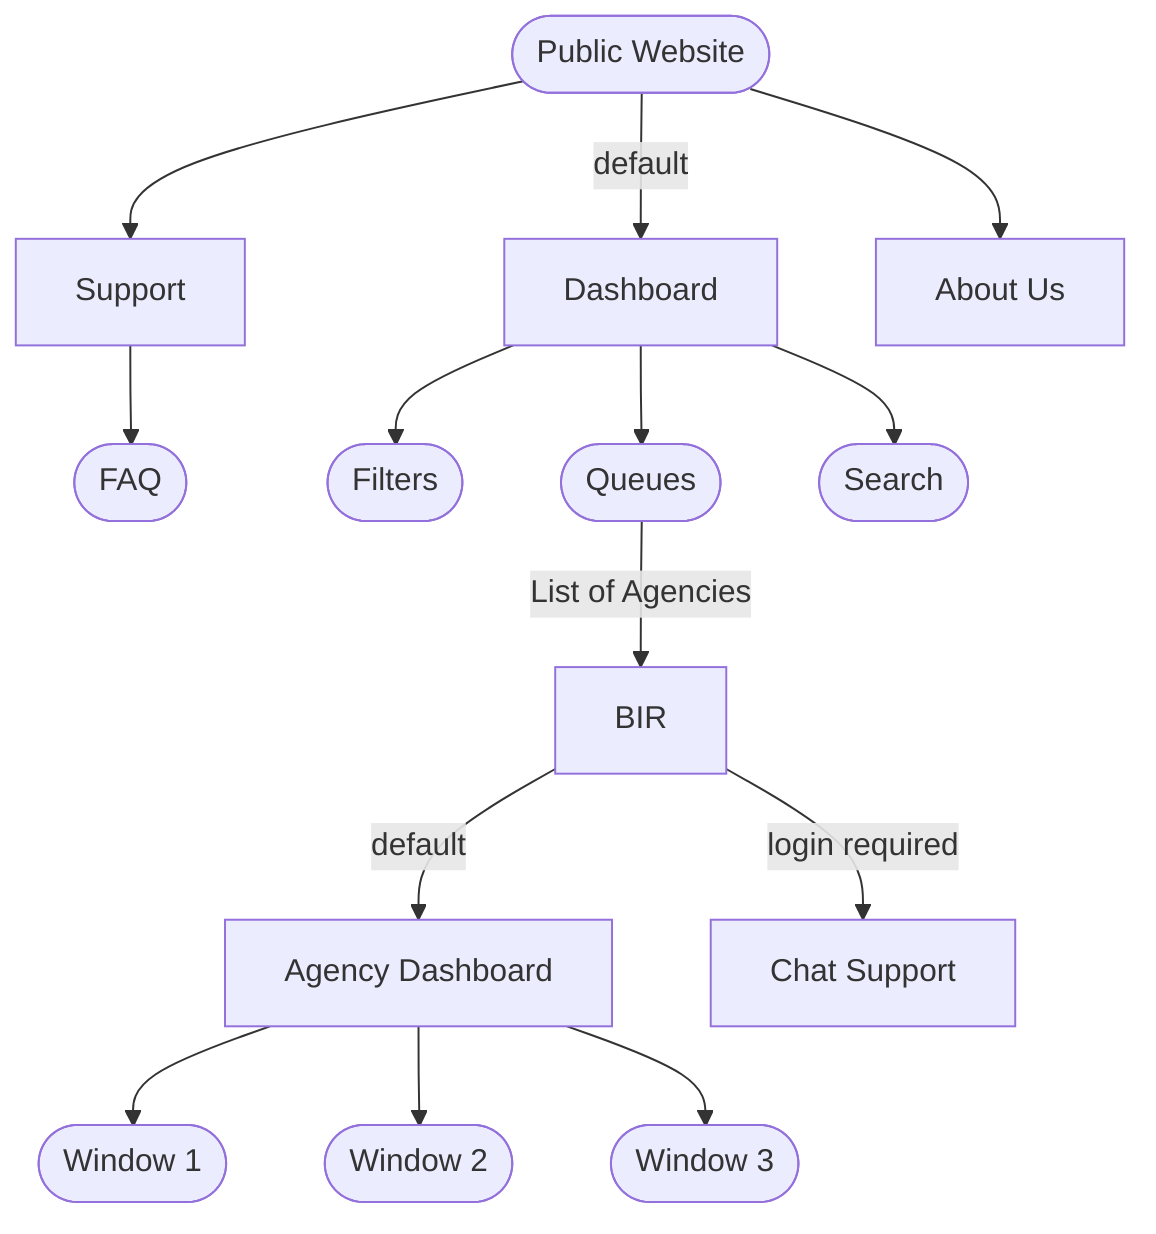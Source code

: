 graph TD
    PW([Public Website])
    PW --> |default| D[Dashboard]
    PW --> C[Support]
    C --> K([FAQ])
    PW --> A[About Us]
    D --> F([Filters])
    D --> Q([Queues])
    D --> S([Search])
    Q --> |List of Agencies| BIR[BIR]
    BIR --> |default| AD[Agency Dashboard]
    BIR --> |login required| CS[Chat Support]
    AD --> W1([Window 1])
    AD --> W2([Window 2])
    AD --> W3([Window 3])